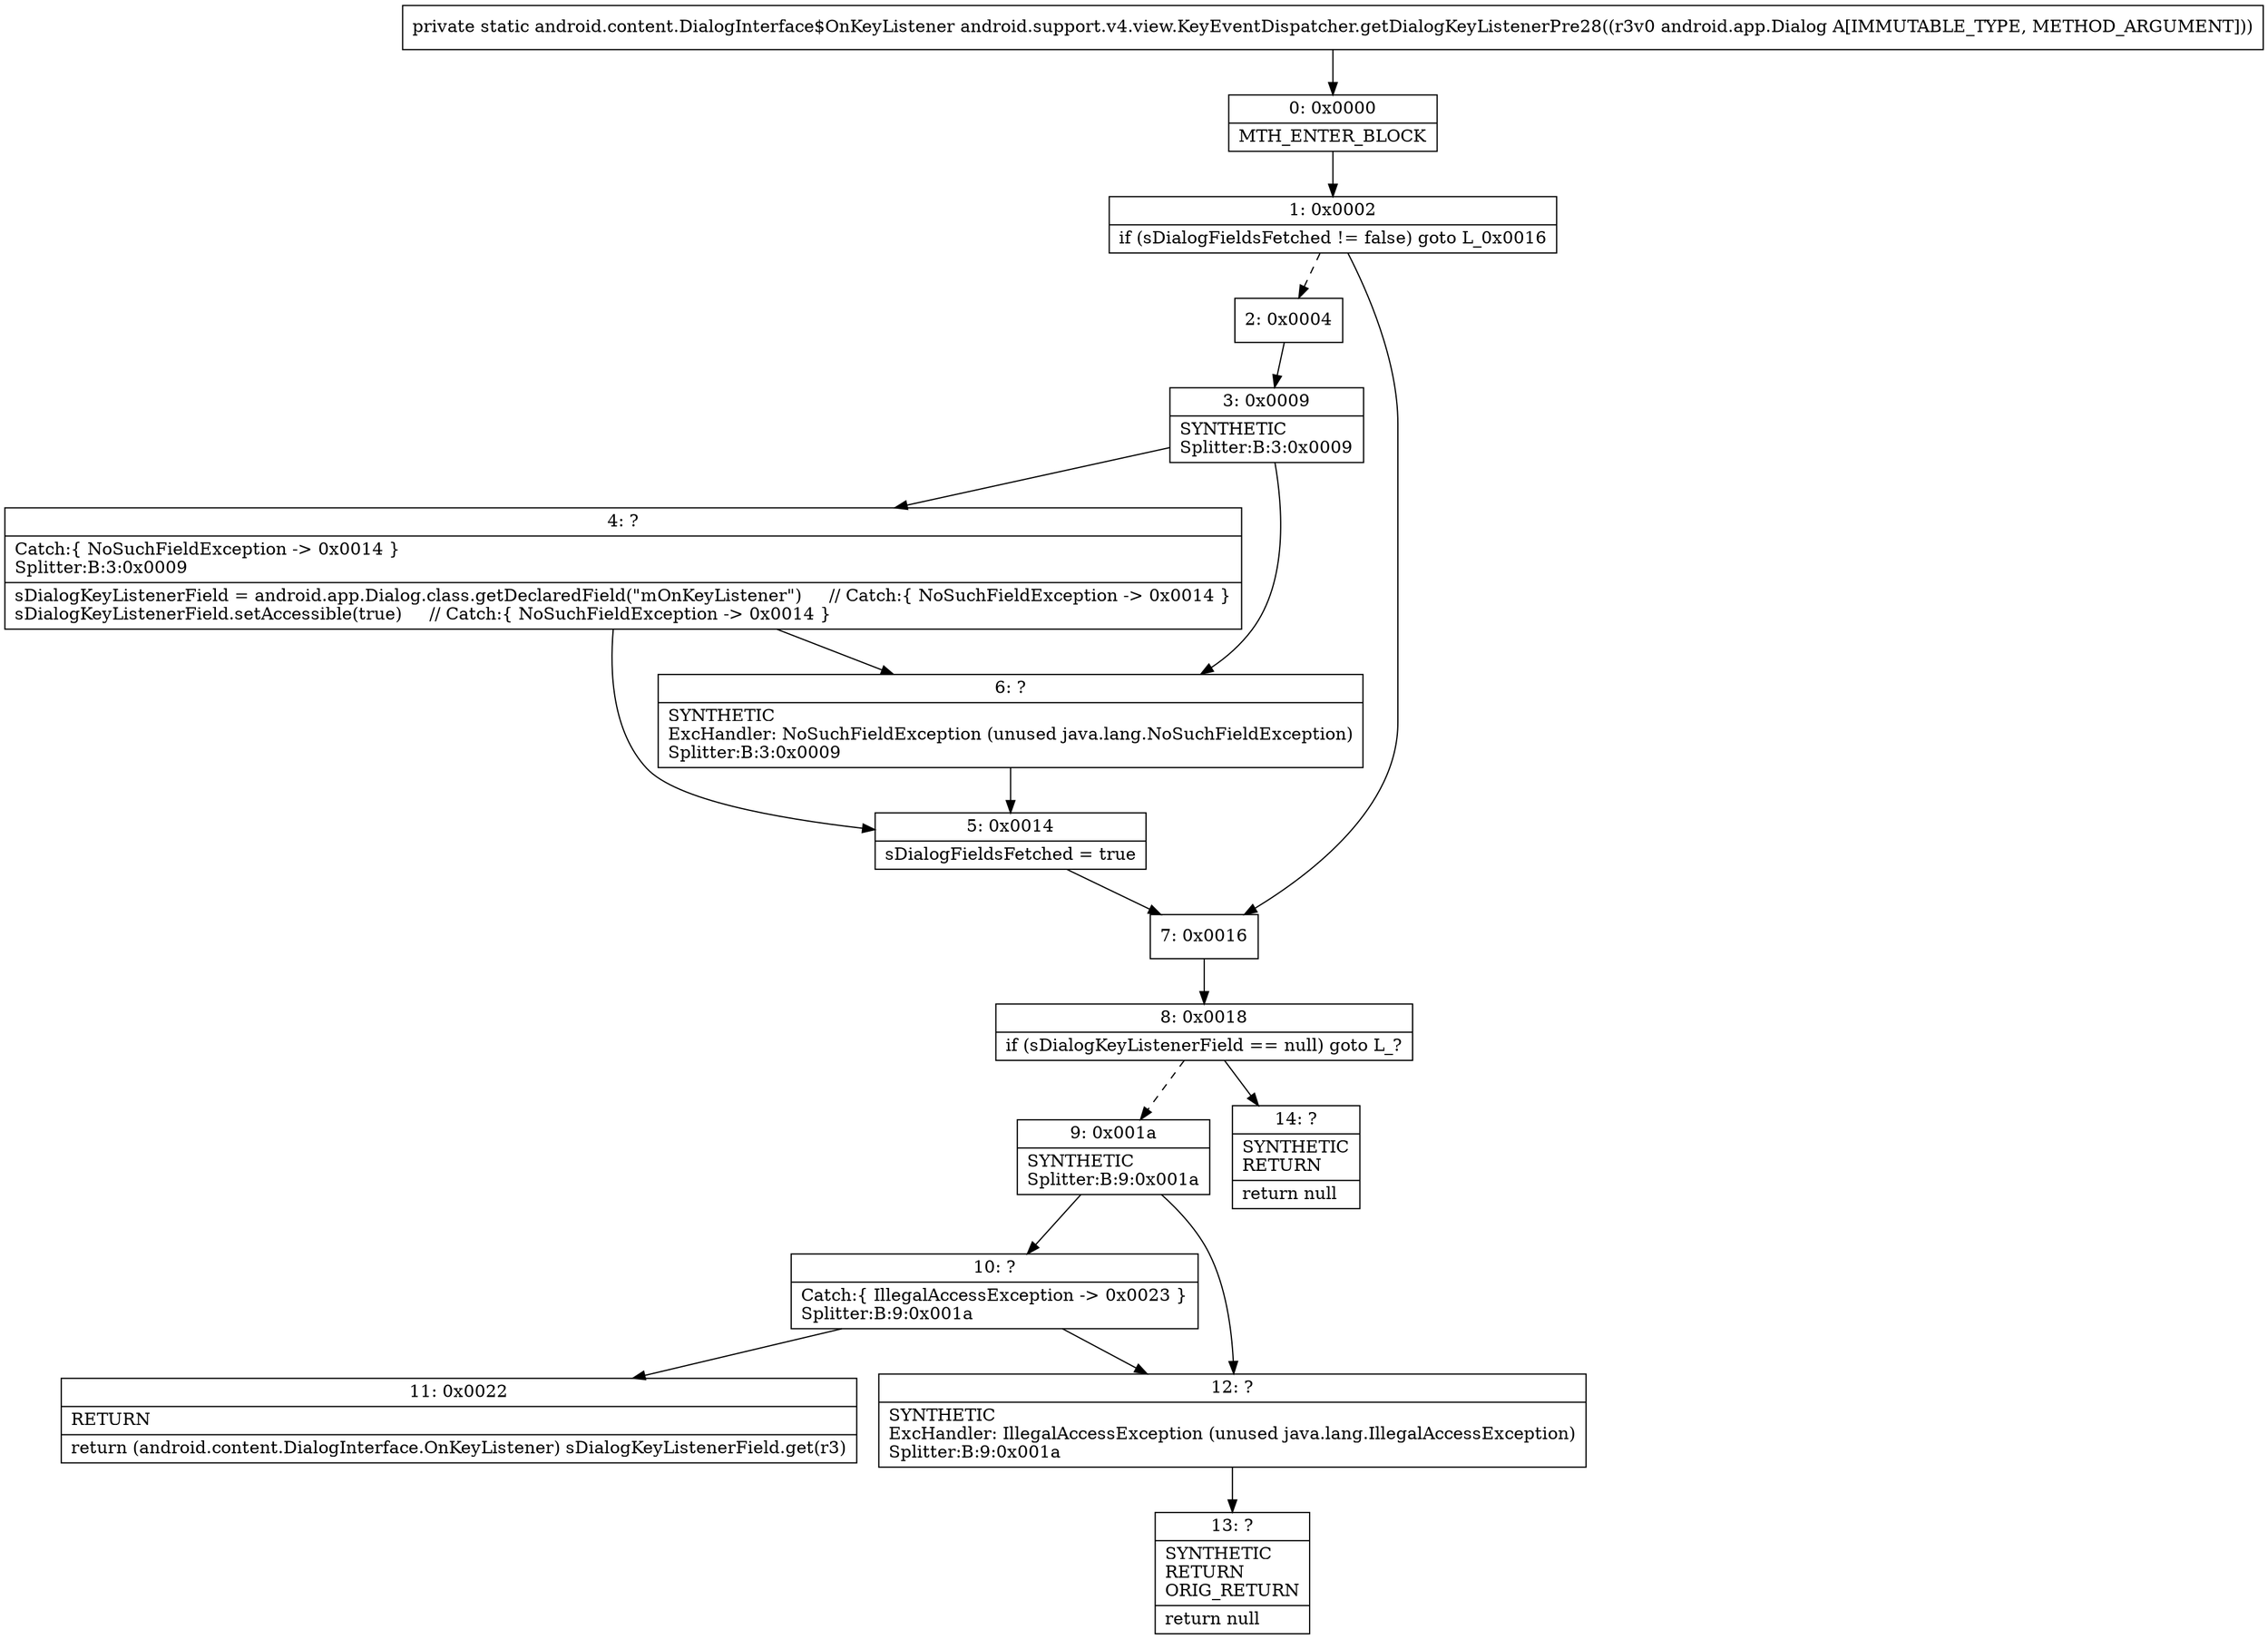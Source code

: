digraph "CFG forandroid.support.v4.view.KeyEventDispatcher.getDialogKeyListenerPre28(Landroid\/app\/Dialog;)Landroid\/content\/DialogInterface$OnKeyListener;" {
Node_0 [shape=record,label="{0\:\ 0x0000|MTH_ENTER_BLOCK\l}"];
Node_1 [shape=record,label="{1\:\ 0x0002|if (sDialogFieldsFetched != false) goto L_0x0016\l}"];
Node_2 [shape=record,label="{2\:\ 0x0004}"];
Node_3 [shape=record,label="{3\:\ 0x0009|SYNTHETIC\lSplitter:B:3:0x0009\l}"];
Node_4 [shape=record,label="{4\:\ ?|Catch:\{ NoSuchFieldException \-\> 0x0014 \}\lSplitter:B:3:0x0009\l|sDialogKeyListenerField = android.app.Dialog.class.getDeclaredField(\"mOnKeyListener\")     \/\/ Catch:\{ NoSuchFieldException \-\> 0x0014 \}\lsDialogKeyListenerField.setAccessible(true)     \/\/ Catch:\{ NoSuchFieldException \-\> 0x0014 \}\l}"];
Node_5 [shape=record,label="{5\:\ 0x0014|sDialogFieldsFetched = true\l}"];
Node_6 [shape=record,label="{6\:\ ?|SYNTHETIC\lExcHandler: NoSuchFieldException (unused java.lang.NoSuchFieldException)\lSplitter:B:3:0x0009\l}"];
Node_7 [shape=record,label="{7\:\ 0x0016}"];
Node_8 [shape=record,label="{8\:\ 0x0018|if (sDialogKeyListenerField == null) goto L_?\l}"];
Node_9 [shape=record,label="{9\:\ 0x001a|SYNTHETIC\lSplitter:B:9:0x001a\l}"];
Node_10 [shape=record,label="{10\:\ ?|Catch:\{ IllegalAccessException \-\> 0x0023 \}\lSplitter:B:9:0x001a\l}"];
Node_11 [shape=record,label="{11\:\ 0x0022|RETURN\l|return (android.content.DialogInterface.OnKeyListener) sDialogKeyListenerField.get(r3)\l}"];
Node_12 [shape=record,label="{12\:\ ?|SYNTHETIC\lExcHandler: IllegalAccessException (unused java.lang.IllegalAccessException)\lSplitter:B:9:0x001a\l}"];
Node_13 [shape=record,label="{13\:\ ?|SYNTHETIC\lRETURN\lORIG_RETURN\l|return null\l}"];
Node_14 [shape=record,label="{14\:\ ?|SYNTHETIC\lRETURN\l|return null\l}"];
MethodNode[shape=record,label="{private static android.content.DialogInterface$OnKeyListener android.support.v4.view.KeyEventDispatcher.getDialogKeyListenerPre28((r3v0 android.app.Dialog A[IMMUTABLE_TYPE, METHOD_ARGUMENT])) }"];
MethodNode -> Node_0;
Node_0 -> Node_1;
Node_1 -> Node_2[style=dashed];
Node_1 -> Node_7;
Node_2 -> Node_3;
Node_3 -> Node_4;
Node_3 -> Node_6;
Node_4 -> Node_5;
Node_4 -> Node_6;
Node_5 -> Node_7;
Node_6 -> Node_5;
Node_7 -> Node_8;
Node_8 -> Node_9[style=dashed];
Node_8 -> Node_14;
Node_9 -> Node_10;
Node_9 -> Node_12;
Node_10 -> Node_11;
Node_10 -> Node_12;
Node_12 -> Node_13;
}

